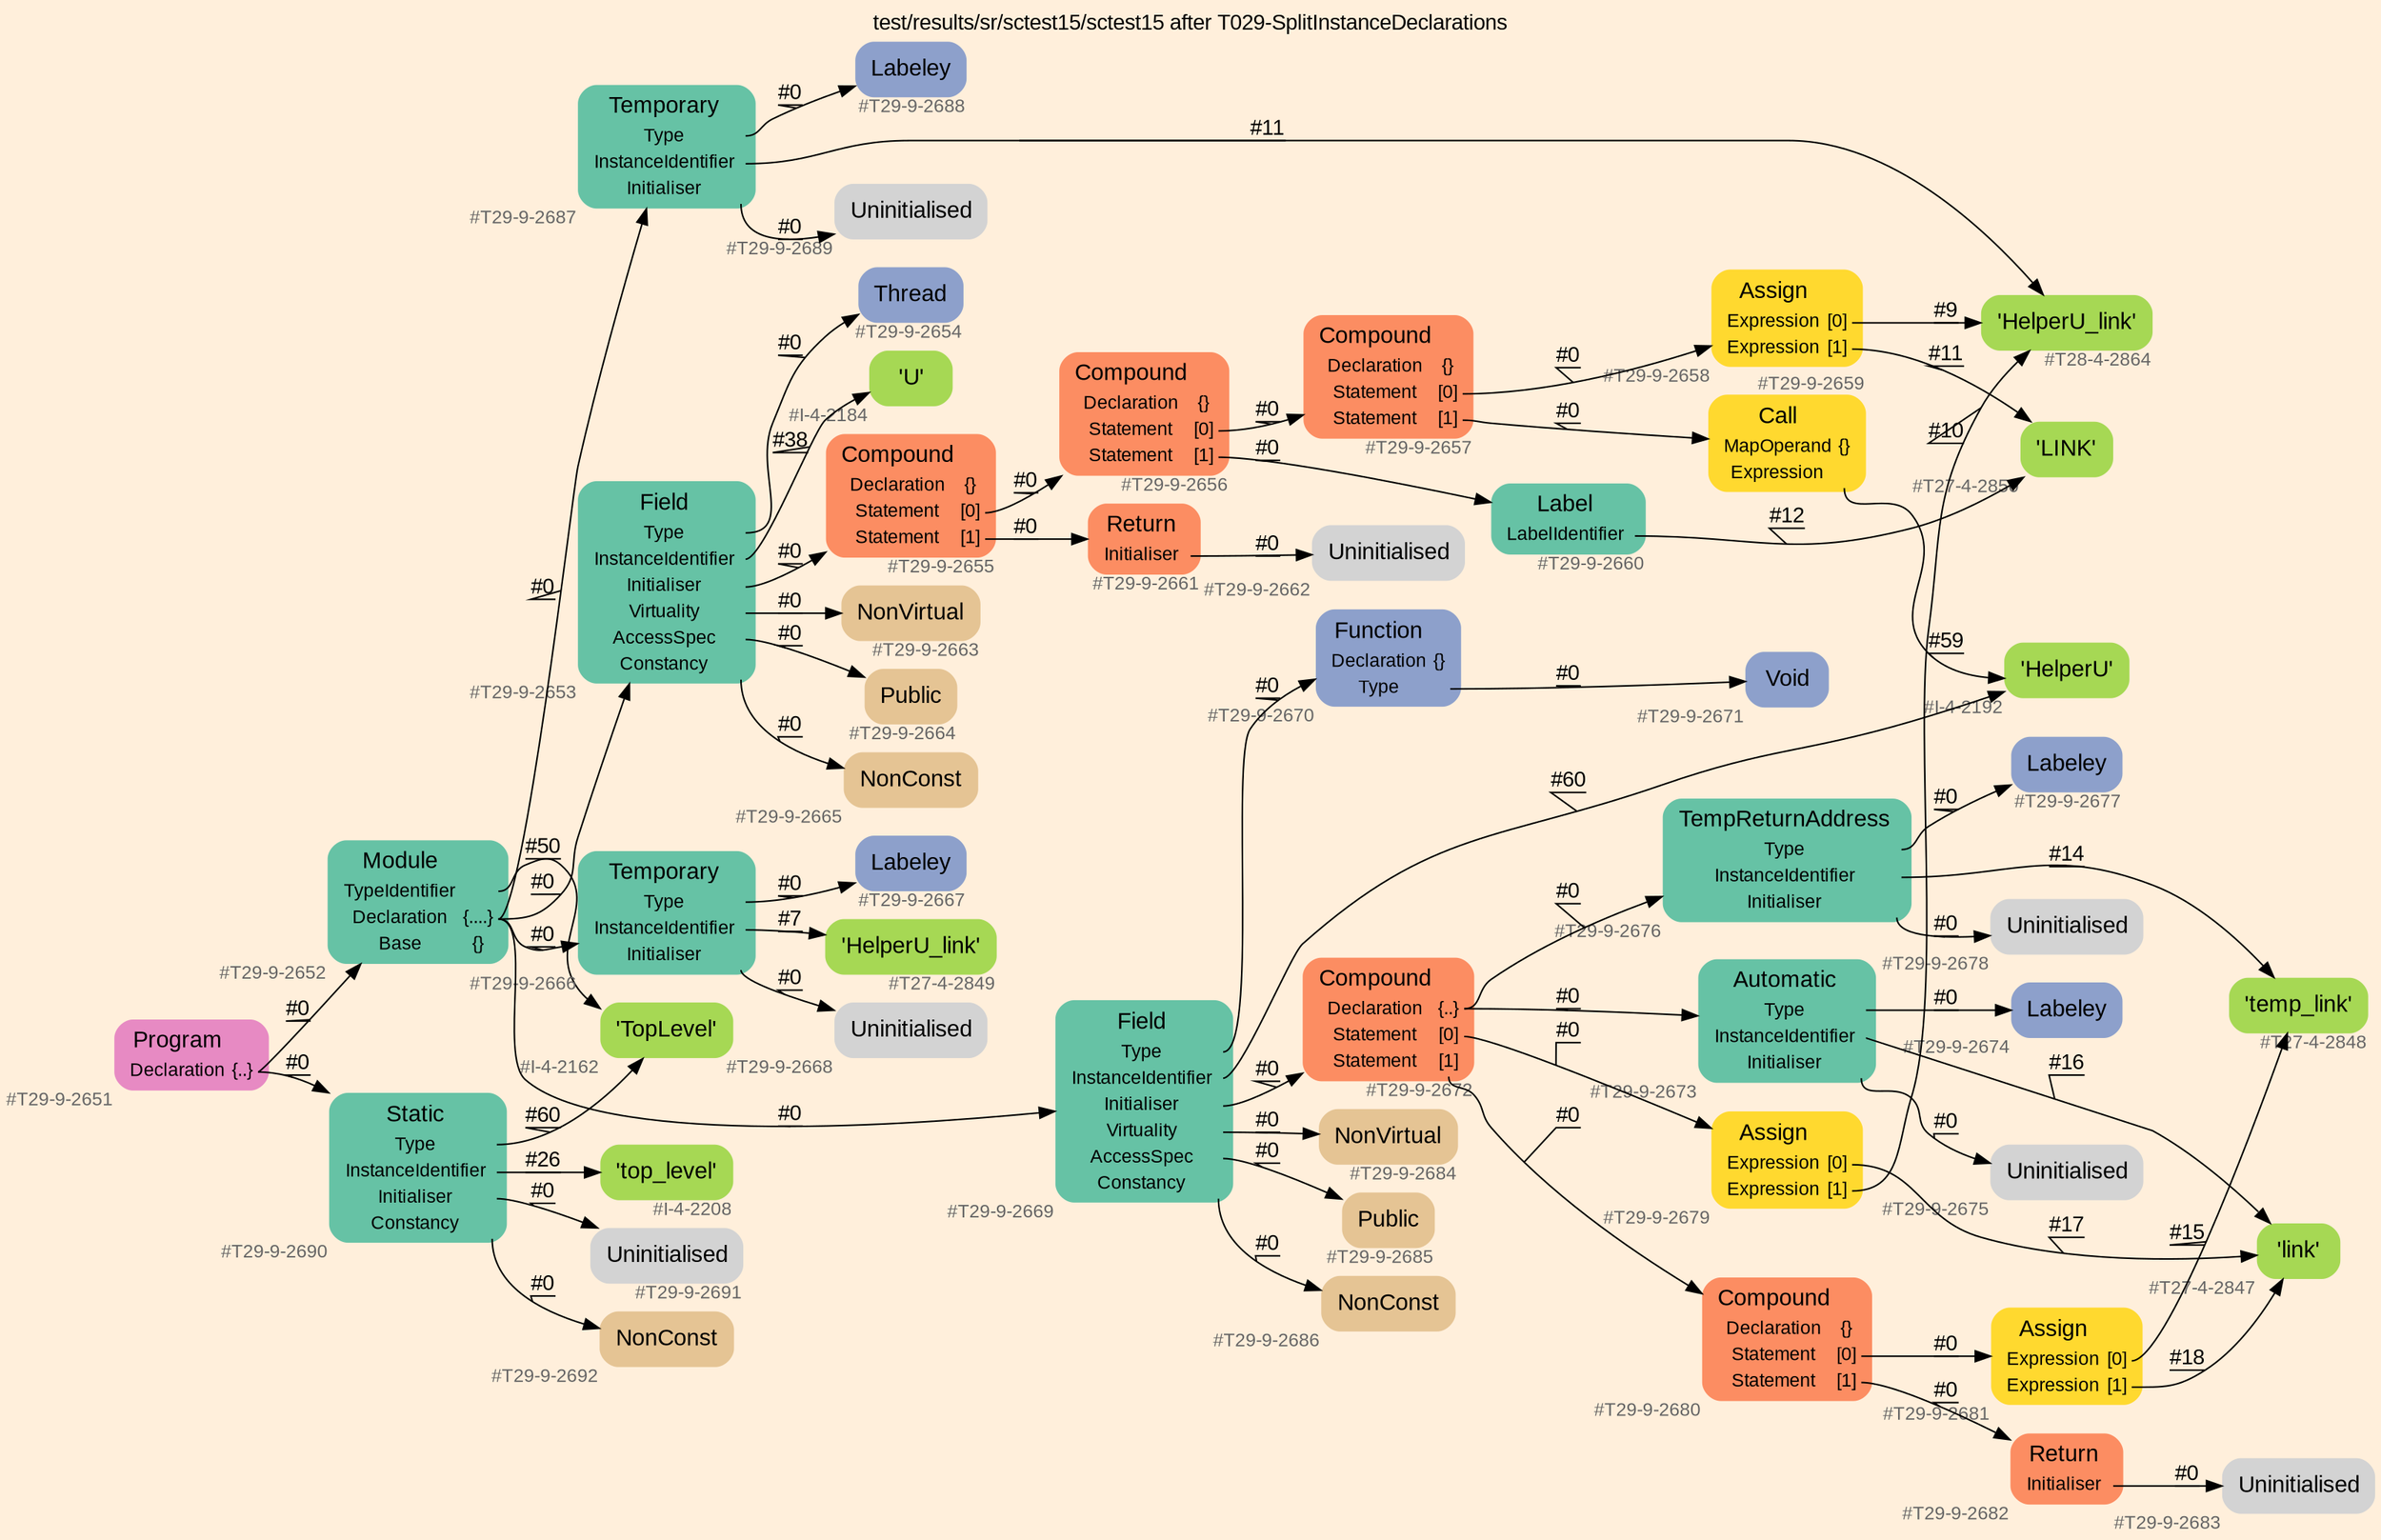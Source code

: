 digraph "test/results/sr/sctest15/sctest15 after T029-SplitInstanceDeclarations" {
label = "test/results/sr/sctest15/sctest15 after T029-SplitInstanceDeclarations"
labelloc = t
graph [
    rankdir = "LR"
    ranksep = 0.3
    bgcolor = antiquewhite1
    color = black
    fontcolor = black
    fontname = "Arial"
];
node [
    fontname = "Arial"
];
edge [
    fontname = "Arial"
];

// -------------------- node figure --------------------
// -------- block #T29-9-2651 ----------
"#T29-9-2651" [
    fillcolor = "/set28/4"
    xlabel = "#T29-9-2651"
    fontsize = "12"
    fontcolor = grey40
    shape = "plaintext"
    label = <<TABLE BORDER="0" CELLBORDER="0" CELLSPACING="0">
     <TR><TD><FONT COLOR="black" POINT-SIZE="15">Program</FONT></TD></TR>
     <TR><TD><FONT COLOR="black" POINT-SIZE="12">Declaration</FONT></TD><TD PORT="port0"><FONT COLOR="black" POINT-SIZE="12">{..}</FONT></TD></TR>
    </TABLE>>
    style = "rounded,filled"
];

// -------- block #T29-9-2652 ----------
"#T29-9-2652" [
    fillcolor = "/set28/1"
    xlabel = "#T29-9-2652"
    fontsize = "12"
    fontcolor = grey40
    shape = "plaintext"
    label = <<TABLE BORDER="0" CELLBORDER="0" CELLSPACING="0">
     <TR><TD><FONT COLOR="black" POINT-SIZE="15">Module</FONT></TD></TR>
     <TR><TD><FONT COLOR="black" POINT-SIZE="12">TypeIdentifier</FONT></TD><TD PORT="port0"></TD></TR>
     <TR><TD><FONT COLOR="black" POINT-SIZE="12">Declaration</FONT></TD><TD PORT="port1"><FONT COLOR="black" POINT-SIZE="12">{....}</FONT></TD></TR>
     <TR><TD><FONT COLOR="black" POINT-SIZE="12">Base</FONT></TD><TD PORT="port2"><FONT COLOR="black" POINT-SIZE="12">{}</FONT></TD></TR>
    </TABLE>>
    style = "rounded,filled"
];

// -------- block #I-4-2162 ----------
"#I-4-2162" [
    fillcolor = "/set28/5"
    xlabel = "#I-4-2162"
    fontsize = "12"
    fontcolor = grey40
    shape = "plaintext"
    label = <<TABLE BORDER="0" CELLBORDER="0" CELLSPACING="0">
     <TR><TD><FONT COLOR="black" POINT-SIZE="15">'TopLevel'</FONT></TD></TR>
    </TABLE>>
    style = "rounded,filled"
];

// -------- block #T29-9-2653 ----------
"#T29-9-2653" [
    fillcolor = "/set28/1"
    xlabel = "#T29-9-2653"
    fontsize = "12"
    fontcolor = grey40
    shape = "plaintext"
    label = <<TABLE BORDER="0" CELLBORDER="0" CELLSPACING="0">
     <TR><TD><FONT COLOR="black" POINT-SIZE="15">Field</FONT></TD></TR>
     <TR><TD><FONT COLOR="black" POINT-SIZE="12">Type</FONT></TD><TD PORT="port0"></TD></TR>
     <TR><TD><FONT COLOR="black" POINT-SIZE="12">InstanceIdentifier</FONT></TD><TD PORT="port1"></TD></TR>
     <TR><TD><FONT COLOR="black" POINT-SIZE="12">Initialiser</FONT></TD><TD PORT="port2"></TD></TR>
     <TR><TD><FONT COLOR="black" POINT-SIZE="12">Virtuality</FONT></TD><TD PORT="port3"></TD></TR>
     <TR><TD><FONT COLOR="black" POINT-SIZE="12">AccessSpec</FONT></TD><TD PORT="port4"></TD></TR>
     <TR><TD><FONT COLOR="black" POINT-SIZE="12">Constancy</FONT></TD><TD PORT="port5"></TD></TR>
    </TABLE>>
    style = "rounded,filled"
];

// -------- block #T29-9-2654 ----------
"#T29-9-2654" [
    fillcolor = "/set28/3"
    xlabel = "#T29-9-2654"
    fontsize = "12"
    fontcolor = grey40
    shape = "plaintext"
    label = <<TABLE BORDER="0" CELLBORDER="0" CELLSPACING="0">
     <TR><TD><FONT COLOR="black" POINT-SIZE="15">Thread</FONT></TD></TR>
    </TABLE>>
    style = "rounded,filled"
];

// -------- block #I-4-2184 ----------
"#I-4-2184" [
    fillcolor = "/set28/5"
    xlabel = "#I-4-2184"
    fontsize = "12"
    fontcolor = grey40
    shape = "plaintext"
    label = <<TABLE BORDER="0" CELLBORDER="0" CELLSPACING="0">
     <TR><TD><FONT COLOR="black" POINT-SIZE="15">'U'</FONT></TD></TR>
    </TABLE>>
    style = "rounded,filled"
];

// -------- block #T29-9-2655 ----------
"#T29-9-2655" [
    fillcolor = "/set28/2"
    xlabel = "#T29-9-2655"
    fontsize = "12"
    fontcolor = grey40
    shape = "plaintext"
    label = <<TABLE BORDER="0" CELLBORDER="0" CELLSPACING="0">
     <TR><TD><FONT COLOR="black" POINT-SIZE="15">Compound</FONT></TD></TR>
     <TR><TD><FONT COLOR="black" POINT-SIZE="12">Declaration</FONT></TD><TD PORT="port0"><FONT COLOR="black" POINT-SIZE="12">{}</FONT></TD></TR>
     <TR><TD><FONT COLOR="black" POINT-SIZE="12">Statement</FONT></TD><TD PORT="port1"><FONT COLOR="black" POINT-SIZE="12">[0]</FONT></TD></TR>
     <TR><TD><FONT COLOR="black" POINT-SIZE="12">Statement</FONT></TD><TD PORT="port2"><FONT COLOR="black" POINT-SIZE="12">[1]</FONT></TD></TR>
    </TABLE>>
    style = "rounded,filled"
];

// -------- block #T29-9-2656 ----------
"#T29-9-2656" [
    fillcolor = "/set28/2"
    xlabel = "#T29-9-2656"
    fontsize = "12"
    fontcolor = grey40
    shape = "plaintext"
    label = <<TABLE BORDER="0" CELLBORDER="0" CELLSPACING="0">
     <TR><TD><FONT COLOR="black" POINT-SIZE="15">Compound</FONT></TD></TR>
     <TR><TD><FONT COLOR="black" POINT-SIZE="12">Declaration</FONT></TD><TD PORT="port0"><FONT COLOR="black" POINT-SIZE="12">{}</FONT></TD></TR>
     <TR><TD><FONT COLOR="black" POINT-SIZE="12">Statement</FONT></TD><TD PORT="port1"><FONT COLOR="black" POINT-SIZE="12">[0]</FONT></TD></TR>
     <TR><TD><FONT COLOR="black" POINT-SIZE="12">Statement</FONT></TD><TD PORT="port2"><FONT COLOR="black" POINT-SIZE="12">[1]</FONT></TD></TR>
    </TABLE>>
    style = "rounded,filled"
];

// -------- block #T29-9-2657 ----------
"#T29-9-2657" [
    fillcolor = "/set28/2"
    xlabel = "#T29-9-2657"
    fontsize = "12"
    fontcolor = grey40
    shape = "plaintext"
    label = <<TABLE BORDER="0" CELLBORDER="0" CELLSPACING="0">
     <TR><TD><FONT COLOR="black" POINT-SIZE="15">Compound</FONT></TD></TR>
     <TR><TD><FONT COLOR="black" POINT-SIZE="12">Declaration</FONT></TD><TD PORT="port0"><FONT COLOR="black" POINT-SIZE="12">{}</FONT></TD></TR>
     <TR><TD><FONT COLOR="black" POINT-SIZE="12">Statement</FONT></TD><TD PORT="port1"><FONT COLOR="black" POINT-SIZE="12">[0]</FONT></TD></TR>
     <TR><TD><FONT COLOR="black" POINT-SIZE="12">Statement</FONT></TD><TD PORT="port2"><FONT COLOR="black" POINT-SIZE="12">[1]</FONT></TD></TR>
    </TABLE>>
    style = "rounded,filled"
];

// -------- block #T29-9-2658 ----------
"#T29-9-2658" [
    fillcolor = "/set28/6"
    xlabel = "#T29-9-2658"
    fontsize = "12"
    fontcolor = grey40
    shape = "plaintext"
    label = <<TABLE BORDER="0" CELLBORDER="0" CELLSPACING="0">
     <TR><TD><FONT COLOR="black" POINT-SIZE="15">Assign</FONT></TD></TR>
     <TR><TD><FONT COLOR="black" POINT-SIZE="12">Expression</FONT></TD><TD PORT="port0"><FONT COLOR="black" POINT-SIZE="12">[0]</FONT></TD></TR>
     <TR><TD><FONT COLOR="black" POINT-SIZE="12">Expression</FONT></TD><TD PORT="port1"><FONT COLOR="black" POINT-SIZE="12">[1]</FONT></TD></TR>
    </TABLE>>
    style = "rounded,filled"
];

// -------- block #T28-4-2864 ----------
"#T28-4-2864" [
    fillcolor = "/set28/5"
    xlabel = "#T28-4-2864"
    fontsize = "12"
    fontcolor = grey40
    shape = "plaintext"
    label = <<TABLE BORDER="0" CELLBORDER="0" CELLSPACING="0">
     <TR><TD><FONT COLOR="black" POINT-SIZE="15">'HelperU_link'</FONT></TD></TR>
    </TABLE>>
    style = "rounded,filled"
];

// -------- block #T27-4-2850 ----------
"#T27-4-2850" [
    fillcolor = "/set28/5"
    xlabel = "#T27-4-2850"
    fontsize = "12"
    fontcolor = grey40
    shape = "plaintext"
    label = <<TABLE BORDER="0" CELLBORDER="0" CELLSPACING="0">
     <TR><TD><FONT COLOR="black" POINT-SIZE="15">'LINK'</FONT></TD></TR>
    </TABLE>>
    style = "rounded,filled"
];

// -------- block #T29-9-2659 ----------
"#T29-9-2659" [
    fillcolor = "/set28/6"
    xlabel = "#T29-9-2659"
    fontsize = "12"
    fontcolor = grey40
    shape = "plaintext"
    label = <<TABLE BORDER="0" CELLBORDER="0" CELLSPACING="0">
     <TR><TD><FONT COLOR="black" POINT-SIZE="15">Call</FONT></TD></TR>
     <TR><TD><FONT COLOR="black" POINT-SIZE="12">MapOperand</FONT></TD><TD PORT="port0"><FONT COLOR="black" POINT-SIZE="12">{}</FONT></TD></TR>
     <TR><TD><FONT COLOR="black" POINT-SIZE="12">Expression</FONT></TD><TD PORT="port1"></TD></TR>
    </TABLE>>
    style = "rounded,filled"
];

// -------- block #I-4-2192 ----------
"#I-4-2192" [
    fillcolor = "/set28/5"
    xlabel = "#I-4-2192"
    fontsize = "12"
    fontcolor = grey40
    shape = "plaintext"
    label = <<TABLE BORDER="0" CELLBORDER="0" CELLSPACING="0">
     <TR><TD><FONT COLOR="black" POINT-SIZE="15">'HelperU'</FONT></TD></TR>
    </TABLE>>
    style = "rounded,filled"
];

// -------- block #T29-9-2660 ----------
"#T29-9-2660" [
    fillcolor = "/set28/1"
    xlabel = "#T29-9-2660"
    fontsize = "12"
    fontcolor = grey40
    shape = "plaintext"
    label = <<TABLE BORDER="0" CELLBORDER="0" CELLSPACING="0">
     <TR><TD><FONT COLOR="black" POINT-SIZE="15">Label</FONT></TD></TR>
     <TR><TD><FONT COLOR="black" POINT-SIZE="12">LabelIdentifier</FONT></TD><TD PORT="port0"></TD></TR>
    </TABLE>>
    style = "rounded,filled"
];

// -------- block #T29-9-2661 ----------
"#T29-9-2661" [
    fillcolor = "/set28/2"
    xlabel = "#T29-9-2661"
    fontsize = "12"
    fontcolor = grey40
    shape = "plaintext"
    label = <<TABLE BORDER="0" CELLBORDER="0" CELLSPACING="0">
     <TR><TD><FONT COLOR="black" POINT-SIZE="15">Return</FONT></TD></TR>
     <TR><TD><FONT COLOR="black" POINT-SIZE="12">Initialiser</FONT></TD><TD PORT="port0"></TD></TR>
    </TABLE>>
    style = "rounded,filled"
];

// -------- block #T29-9-2662 ----------
"#T29-9-2662" [
    xlabel = "#T29-9-2662"
    fontsize = "12"
    fontcolor = grey40
    shape = "plaintext"
    label = <<TABLE BORDER="0" CELLBORDER="0" CELLSPACING="0">
     <TR><TD><FONT COLOR="black" POINT-SIZE="15">Uninitialised</FONT></TD></TR>
    </TABLE>>
    style = "rounded,filled"
];

// -------- block #T29-9-2663 ----------
"#T29-9-2663" [
    fillcolor = "/set28/7"
    xlabel = "#T29-9-2663"
    fontsize = "12"
    fontcolor = grey40
    shape = "plaintext"
    label = <<TABLE BORDER="0" CELLBORDER="0" CELLSPACING="0">
     <TR><TD><FONT COLOR="black" POINT-SIZE="15">NonVirtual</FONT></TD></TR>
    </TABLE>>
    style = "rounded,filled"
];

// -------- block #T29-9-2664 ----------
"#T29-9-2664" [
    fillcolor = "/set28/7"
    xlabel = "#T29-9-2664"
    fontsize = "12"
    fontcolor = grey40
    shape = "plaintext"
    label = <<TABLE BORDER="0" CELLBORDER="0" CELLSPACING="0">
     <TR><TD><FONT COLOR="black" POINT-SIZE="15">Public</FONT></TD></TR>
    </TABLE>>
    style = "rounded,filled"
];

// -------- block #T29-9-2665 ----------
"#T29-9-2665" [
    fillcolor = "/set28/7"
    xlabel = "#T29-9-2665"
    fontsize = "12"
    fontcolor = grey40
    shape = "plaintext"
    label = <<TABLE BORDER="0" CELLBORDER="0" CELLSPACING="0">
     <TR><TD><FONT COLOR="black" POINT-SIZE="15">NonConst</FONT></TD></TR>
    </TABLE>>
    style = "rounded,filled"
];

// -------- block #T29-9-2666 ----------
"#T29-9-2666" [
    fillcolor = "/set28/1"
    xlabel = "#T29-9-2666"
    fontsize = "12"
    fontcolor = grey40
    shape = "plaintext"
    label = <<TABLE BORDER="0" CELLBORDER="0" CELLSPACING="0">
     <TR><TD><FONT COLOR="black" POINT-SIZE="15">Temporary</FONT></TD></TR>
     <TR><TD><FONT COLOR="black" POINT-SIZE="12">Type</FONT></TD><TD PORT="port0"></TD></TR>
     <TR><TD><FONT COLOR="black" POINT-SIZE="12">InstanceIdentifier</FONT></TD><TD PORT="port1"></TD></TR>
     <TR><TD><FONT COLOR="black" POINT-SIZE="12">Initialiser</FONT></TD><TD PORT="port2"></TD></TR>
    </TABLE>>
    style = "rounded,filled"
];

// -------- block #T29-9-2667 ----------
"#T29-9-2667" [
    fillcolor = "/set28/3"
    xlabel = "#T29-9-2667"
    fontsize = "12"
    fontcolor = grey40
    shape = "plaintext"
    label = <<TABLE BORDER="0" CELLBORDER="0" CELLSPACING="0">
     <TR><TD><FONT COLOR="black" POINT-SIZE="15">Labeley</FONT></TD></TR>
    </TABLE>>
    style = "rounded,filled"
];

// -------- block #T27-4-2849 ----------
"#T27-4-2849" [
    fillcolor = "/set28/5"
    xlabel = "#T27-4-2849"
    fontsize = "12"
    fontcolor = grey40
    shape = "plaintext"
    label = <<TABLE BORDER="0" CELLBORDER="0" CELLSPACING="0">
     <TR><TD><FONT COLOR="black" POINT-SIZE="15">'HelperU_link'</FONT></TD></TR>
    </TABLE>>
    style = "rounded,filled"
];

// -------- block #T29-9-2668 ----------
"#T29-9-2668" [
    xlabel = "#T29-9-2668"
    fontsize = "12"
    fontcolor = grey40
    shape = "plaintext"
    label = <<TABLE BORDER="0" CELLBORDER="0" CELLSPACING="0">
     <TR><TD><FONT COLOR="black" POINT-SIZE="15">Uninitialised</FONT></TD></TR>
    </TABLE>>
    style = "rounded,filled"
];

// -------- block #T29-9-2669 ----------
"#T29-9-2669" [
    fillcolor = "/set28/1"
    xlabel = "#T29-9-2669"
    fontsize = "12"
    fontcolor = grey40
    shape = "plaintext"
    label = <<TABLE BORDER="0" CELLBORDER="0" CELLSPACING="0">
     <TR><TD><FONT COLOR="black" POINT-SIZE="15">Field</FONT></TD></TR>
     <TR><TD><FONT COLOR="black" POINT-SIZE="12">Type</FONT></TD><TD PORT="port0"></TD></TR>
     <TR><TD><FONT COLOR="black" POINT-SIZE="12">InstanceIdentifier</FONT></TD><TD PORT="port1"></TD></TR>
     <TR><TD><FONT COLOR="black" POINT-SIZE="12">Initialiser</FONT></TD><TD PORT="port2"></TD></TR>
     <TR><TD><FONT COLOR="black" POINT-SIZE="12">Virtuality</FONT></TD><TD PORT="port3"></TD></TR>
     <TR><TD><FONT COLOR="black" POINT-SIZE="12">AccessSpec</FONT></TD><TD PORT="port4"></TD></TR>
     <TR><TD><FONT COLOR="black" POINT-SIZE="12">Constancy</FONT></TD><TD PORT="port5"></TD></TR>
    </TABLE>>
    style = "rounded,filled"
];

// -------- block #T29-9-2670 ----------
"#T29-9-2670" [
    fillcolor = "/set28/3"
    xlabel = "#T29-9-2670"
    fontsize = "12"
    fontcolor = grey40
    shape = "plaintext"
    label = <<TABLE BORDER="0" CELLBORDER="0" CELLSPACING="0">
     <TR><TD><FONT COLOR="black" POINT-SIZE="15">Function</FONT></TD></TR>
     <TR><TD><FONT COLOR="black" POINT-SIZE="12">Declaration</FONT></TD><TD PORT="port0"><FONT COLOR="black" POINT-SIZE="12">{}</FONT></TD></TR>
     <TR><TD><FONT COLOR="black" POINT-SIZE="12">Type</FONT></TD><TD PORT="port1"></TD></TR>
    </TABLE>>
    style = "rounded,filled"
];

// -------- block #T29-9-2671 ----------
"#T29-9-2671" [
    fillcolor = "/set28/3"
    xlabel = "#T29-9-2671"
    fontsize = "12"
    fontcolor = grey40
    shape = "plaintext"
    label = <<TABLE BORDER="0" CELLBORDER="0" CELLSPACING="0">
     <TR><TD><FONT COLOR="black" POINT-SIZE="15">Void</FONT></TD></TR>
    </TABLE>>
    style = "rounded,filled"
];

// -------- block #T29-9-2672 ----------
"#T29-9-2672" [
    fillcolor = "/set28/2"
    xlabel = "#T29-9-2672"
    fontsize = "12"
    fontcolor = grey40
    shape = "plaintext"
    label = <<TABLE BORDER="0" CELLBORDER="0" CELLSPACING="0">
     <TR><TD><FONT COLOR="black" POINT-SIZE="15">Compound</FONT></TD></TR>
     <TR><TD><FONT COLOR="black" POINT-SIZE="12">Declaration</FONT></TD><TD PORT="port0"><FONT COLOR="black" POINT-SIZE="12">{..}</FONT></TD></TR>
     <TR><TD><FONT COLOR="black" POINT-SIZE="12">Statement</FONT></TD><TD PORT="port1"><FONT COLOR="black" POINT-SIZE="12">[0]</FONT></TD></TR>
     <TR><TD><FONT COLOR="black" POINT-SIZE="12">Statement</FONT></TD><TD PORT="port2"><FONT COLOR="black" POINT-SIZE="12">[1]</FONT></TD></TR>
    </TABLE>>
    style = "rounded,filled"
];

// -------- block #T29-9-2673 ----------
"#T29-9-2673" [
    fillcolor = "/set28/1"
    xlabel = "#T29-9-2673"
    fontsize = "12"
    fontcolor = grey40
    shape = "plaintext"
    label = <<TABLE BORDER="0" CELLBORDER="0" CELLSPACING="0">
     <TR><TD><FONT COLOR="black" POINT-SIZE="15">Automatic</FONT></TD></TR>
     <TR><TD><FONT COLOR="black" POINT-SIZE="12">Type</FONT></TD><TD PORT="port0"></TD></TR>
     <TR><TD><FONT COLOR="black" POINT-SIZE="12">InstanceIdentifier</FONT></TD><TD PORT="port1"></TD></TR>
     <TR><TD><FONT COLOR="black" POINT-SIZE="12">Initialiser</FONT></TD><TD PORT="port2"></TD></TR>
    </TABLE>>
    style = "rounded,filled"
];

// -------- block #T29-9-2674 ----------
"#T29-9-2674" [
    fillcolor = "/set28/3"
    xlabel = "#T29-9-2674"
    fontsize = "12"
    fontcolor = grey40
    shape = "plaintext"
    label = <<TABLE BORDER="0" CELLBORDER="0" CELLSPACING="0">
     <TR><TD><FONT COLOR="black" POINT-SIZE="15">Labeley</FONT></TD></TR>
    </TABLE>>
    style = "rounded,filled"
];

// -------- block #T27-4-2847 ----------
"#T27-4-2847" [
    fillcolor = "/set28/5"
    xlabel = "#T27-4-2847"
    fontsize = "12"
    fontcolor = grey40
    shape = "plaintext"
    label = <<TABLE BORDER="0" CELLBORDER="0" CELLSPACING="0">
     <TR><TD><FONT COLOR="black" POINT-SIZE="15">'link'</FONT></TD></TR>
    </TABLE>>
    style = "rounded,filled"
];

// -------- block #T29-9-2675 ----------
"#T29-9-2675" [
    xlabel = "#T29-9-2675"
    fontsize = "12"
    fontcolor = grey40
    shape = "plaintext"
    label = <<TABLE BORDER="0" CELLBORDER="0" CELLSPACING="0">
     <TR><TD><FONT COLOR="black" POINT-SIZE="15">Uninitialised</FONT></TD></TR>
    </TABLE>>
    style = "rounded,filled"
];

// -------- block #T29-9-2676 ----------
"#T29-9-2676" [
    fillcolor = "/set28/1"
    xlabel = "#T29-9-2676"
    fontsize = "12"
    fontcolor = grey40
    shape = "plaintext"
    label = <<TABLE BORDER="0" CELLBORDER="0" CELLSPACING="0">
     <TR><TD><FONT COLOR="black" POINT-SIZE="15">TempReturnAddress</FONT></TD></TR>
     <TR><TD><FONT COLOR="black" POINT-SIZE="12">Type</FONT></TD><TD PORT="port0"></TD></TR>
     <TR><TD><FONT COLOR="black" POINT-SIZE="12">InstanceIdentifier</FONT></TD><TD PORT="port1"></TD></TR>
     <TR><TD><FONT COLOR="black" POINT-SIZE="12">Initialiser</FONT></TD><TD PORT="port2"></TD></TR>
    </TABLE>>
    style = "rounded,filled"
];

// -------- block #T29-9-2677 ----------
"#T29-9-2677" [
    fillcolor = "/set28/3"
    xlabel = "#T29-9-2677"
    fontsize = "12"
    fontcolor = grey40
    shape = "plaintext"
    label = <<TABLE BORDER="0" CELLBORDER="0" CELLSPACING="0">
     <TR><TD><FONT COLOR="black" POINT-SIZE="15">Labeley</FONT></TD></TR>
    </TABLE>>
    style = "rounded,filled"
];

// -------- block #T27-4-2848 ----------
"#T27-4-2848" [
    fillcolor = "/set28/5"
    xlabel = "#T27-4-2848"
    fontsize = "12"
    fontcolor = grey40
    shape = "plaintext"
    label = <<TABLE BORDER="0" CELLBORDER="0" CELLSPACING="0">
     <TR><TD><FONT COLOR="black" POINT-SIZE="15">'temp_link'</FONT></TD></TR>
    </TABLE>>
    style = "rounded,filled"
];

// -------- block #T29-9-2678 ----------
"#T29-9-2678" [
    xlabel = "#T29-9-2678"
    fontsize = "12"
    fontcolor = grey40
    shape = "plaintext"
    label = <<TABLE BORDER="0" CELLBORDER="0" CELLSPACING="0">
     <TR><TD><FONT COLOR="black" POINT-SIZE="15">Uninitialised</FONT></TD></TR>
    </TABLE>>
    style = "rounded,filled"
];

// -------- block #T29-9-2679 ----------
"#T29-9-2679" [
    fillcolor = "/set28/6"
    xlabel = "#T29-9-2679"
    fontsize = "12"
    fontcolor = grey40
    shape = "plaintext"
    label = <<TABLE BORDER="0" CELLBORDER="0" CELLSPACING="0">
     <TR><TD><FONT COLOR="black" POINT-SIZE="15">Assign</FONT></TD></TR>
     <TR><TD><FONT COLOR="black" POINT-SIZE="12">Expression</FONT></TD><TD PORT="port0"><FONT COLOR="black" POINT-SIZE="12">[0]</FONT></TD></TR>
     <TR><TD><FONT COLOR="black" POINT-SIZE="12">Expression</FONT></TD><TD PORT="port1"><FONT COLOR="black" POINT-SIZE="12">[1]</FONT></TD></TR>
    </TABLE>>
    style = "rounded,filled"
];

// -------- block #T29-9-2680 ----------
"#T29-9-2680" [
    fillcolor = "/set28/2"
    xlabel = "#T29-9-2680"
    fontsize = "12"
    fontcolor = grey40
    shape = "plaintext"
    label = <<TABLE BORDER="0" CELLBORDER="0" CELLSPACING="0">
     <TR><TD><FONT COLOR="black" POINT-SIZE="15">Compound</FONT></TD></TR>
     <TR><TD><FONT COLOR="black" POINT-SIZE="12">Declaration</FONT></TD><TD PORT="port0"><FONT COLOR="black" POINT-SIZE="12">{}</FONT></TD></TR>
     <TR><TD><FONT COLOR="black" POINT-SIZE="12">Statement</FONT></TD><TD PORT="port1"><FONT COLOR="black" POINT-SIZE="12">[0]</FONT></TD></TR>
     <TR><TD><FONT COLOR="black" POINT-SIZE="12">Statement</FONT></TD><TD PORT="port2"><FONT COLOR="black" POINT-SIZE="12">[1]</FONT></TD></TR>
    </TABLE>>
    style = "rounded,filled"
];

// -------- block #T29-9-2681 ----------
"#T29-9-2681" [
    fillcolor = "/set28/6"
    xlabel = "#T29-9-2681"
    fontsize = "12"
    fontcolor = grey40
    shape = "plaintext"
    label = <<TABLE BORDER="0" CELLBORDER="0" CELLSPACING="0">
     <TR><TD><FONT COLOR="black" POINT-SIZE="15">Assign</FONT></TD></TR>
     <TR><TD><FONT COLOR="black" POINT-SIZE="12">Expression</FONT></TD><TD PORT="port0"><FONT COLOR="black" POINT-SIZE="12">[0]</FONT></TD></TR>
     <TR><TD><FONT COLOR="black" POINT-SIZE="12">Expression</FONT></TD><TD PORT="port1"><FONT COLOR="black" POINT-SIZE="12">[1]</FONT></TD></TR>
    </TABLE>>
    style = "rounded,filled"
];

// -------- block #T29-9-2682 ----------
"#T29-9-2682" [
    fillcolor = "/set28/2"
    xlabel = "#T29-9-2682"
    fontsize = "12"
    fontcolor = grey40
    shape = "plaintext"
    label = <<TABLE BORDER="0" CELLBORDER="0" CELLSPACING="0">
     <TR><TD><FONT COLOR="black" POINT-SIZE="15">Return</FONT></TD></TR>
     <TR><TD><FONT COLOR="black" POINT-SIZE="12">Initialiser</FONT></TD><TD PORT="port0"></TD></TR>
    </TABLE>>
    style = "rounded,filled"
];

// -------- block #T29-9-2683 ----------
"#T29-9-2683" [
    xlabel = "#T29-9-2683"
    fontsize = "12"
    fontcolor = grey40
    shape = "plaintext"
    label = <<TABLE BORDER="0" CELLBORDER="0" CELLSPACING="0">
     <TR><TD><FONT COLOR="black" POINT-SIZE="15">Uninitialised</FONT></TD></TR>
    </TABLE>>
    style = "rounded,filled"
];

// -------- block #T29-9-2684 ----------
"#T29-9-2684" [
    fillcolor = "/set28/7"
    xlabel = "#T29-9-2684"
    fontsize = "12"
    fontcolor = grey40
    shape = "plaintext"
    label = <<TABLE BORDER="0" CELLBORDER="0" CELLSPACING="0">
     <TR><TD><FONT COLOR="black" POINT-SIZE="15">NonVirtual</FONT></TD></TR>
    </TABLE>>
    style = "rounded,filled"
];

// -------- block #T29-9-2685 ----------
"#T29-9-2685" [
    fillcolor = "/set28/7"
    xlabel = "#T29-9-2685"
    fontsize = "12"
    fontcolor = grey40
    shape = "plaintext"
    label = <<TABLE BORDER="0" CELLBORDER="0" CELLSPACING="0">
     <TR><TD><FONT COLOR="black" POINT-SIZE="15">Public</FONT></TD></TR>
    </TABLE>>
    style = "rounded,filled"
];

// -------- block #T29-9-2686 ----------
"#T29-9-2686" [
    fillcolor = "/set28/7"
    xlabel = "#T29-9-2686"
    fontsize = "12"
    fontcolor = grey40
    shape = "plaintext"
    label = <<TABLE BORDER="0" CELLBORDER="0" CELLSPACING="0">
     <TR><TD><FONT COLOR="black" POINT-SIZE="15">NonConst</FONT></TD></TR>
    </TABLE>>
    style = "rounded,filled"
];

// -------- block #T29-9-2687 ----------
"#T29-9-2687" [
    fillcolor = "/set28/1"
    xlabel = "#T29-9-2687"
    fontsize = "12"
    fontcolor = grey40
    shape = "plaintext"
    label = <<TABLE BORDER="0" CELLBORDER="0" CELLSPACING="0">
     <TR><TD><FONT COLOR="black" POINT-SIZE="15">Temporary</FONT></TD></TR>
     <TR><TD><FONT COLOR="black" POINT-SIZE="12">Type</FONT></TD><TD PORT="port0"></TD></TR>
     <TR><TD><FONT COLOR="black" POINT-SIZE="12">InstanceIdentifier</FONT></TD><TD PORT="port1"></TD></TR>
     <TR><TD><FONT COLOR="black" POINT-SIZE="12">Initialiser</FONT></TD><TD PORT="port2"></TD></TR>
    </TABLE>>
    style = "rounded,filled"
];

// -------- block #T29-9-2688 ----------
"#T29-9-2688" [
    fillcolor = "/set28/3"
    xlabel = "#T29-9-2688"
    fontsize = "12"
    fontcolor = grey40
    shape = "plaintext"
    label = <<TABLE BORDER="0" CELLBORDER="0" CELLSPACING="0">
     <TR><TD><FONT COLOR="black" POINT-SIZE="15">Labeley</FONT></TD></TR>
    </TABLE>>
    style = "rounded,filled"
];

// -------- block #T29-9-2689 ----------
"#T29-9-2689" [
    xlabel = "#T29-9-2689"
    fontsize = "12"
    fontcolor = grey40
    shape = "plaintext"
    label = <<TABLE BORDER="0" CELLBORDER="0" CELLSPACING="0">
     <TR><TD><FONT COLOR="black" POINT-SIZE="15">Uninitialised</FONT></TD></TR>
    </TABLE>>
    style = "rounded,filled"
];

// -------- block #T29-9-2690 ----------
"#T29-9-2690" [
    fillcolor = "/set28/1"
    xlabel = "#T29-9-2690"
    fontsize = "12"
    fontcolor = grey40
    shape = "plaintext"
    label = <<TABLE BORDER="0" CELLBORDER="0" CELLSPACING="0">
     <TR><TD><FONT COLOR="black" POINT-SIZE="15">Static</FONT></TD></TR>
     <TR><TD><FONT COLOR="black" POINT-SIZE="12">Type</FONT></TD><TD PORT="port0"></TD></TR>
     <TR><TD><FONT COLOR="black" POINT-SIZE="12">InstanceIdentifier</FONT></TD><TD PORT="port1"></TD></TR>
     <TR><TD><FONT COLOR="black" POINT-SIZE="12">Initialiser</FONT></TD><TD PORT="port2"></TD></TR>
     <TR><TD><FONT COLOR="black" POINT-SIZE="12">Constancy</FONT></TD><TD PORT="port3"></TD></TR>
    </TABLE>>
    style = "rounded,filled"
];

// -------- block #I-4-2208 ----------
"#I-4-2208" [
    fillcolor = "/set28/5"
    xlabel = "#I-4-2208"
    fontsize = "12"
    fontcolor = grey40
    shape = "plaintext"
    label = <<TABLE BORDER="0" CELLBORDER="0" CELLSPACING="0">
     <TR><TD><FONT COLOR="black" POINT-SIZE="15">'top_level'</FONT></TD></TR>
    </TABLE>>
    style = "rounded,filled"
];

// -------- block #T29-9-2691 ----------
"#T29-9-2691" [
    xlabel = "#T29-9-2691"
    fontsize = "12"
    fontcolor = grey40
    shape = "plaintext"
    label = <<TABLE BORDER="0" CELLBORDER="0" CELLSPACING="0">
     <TR><TD><FONT COLOR="black" POINT-SIZE="15">Uninitialised</FONT></TD></TR>
    </TABLE>>
    style = "rounded,filled"
];

// -------- block #T29-9-2692 ----------
"#T29-9-2692" [
    fillcolor = "/set28/7"
    xlabel = "#T29-9-2692"
    fontsize = "12"
    fontcolor = grey40
    shape = "plaintext"
    label = <<TABLE BORDER="0" CELLBORDER="0" CELLSPACING="0">
     <TR><TD><FONT COLOR="black" POINT-SIZE="15">NonConst</FONT></TD></TR>
    </TABLE>>
    style = "rounded,filled"
];

"#T29-9-2651":port0 -> "#T29-9-2652" [
    label = "#0"
    decorate = true
    color = black
    fontcolor = black
];

"#T29-9-2651":port0 -> "#T29-9-2690" [
    label = "#0"
    decorate = true
    color = black
    fontcolor = black
];

"#T29-9-2652":port0 -> "#I-4-2162" [
    label = "#50"
    decorate = true
    color = black
    fontcolor = black
];

"#T29-9-2652":port1 -> "#T29-9-2653" [
    label = "#0"
    decorate = true
    color = black
    fontcolor = black
];

"#T29-9-2652":port1 -> "#T29-9-2666" [
    label = "#0"
    decorate = true
    color = black
    fontcolor = black
];

"#T29-9-2652":port1 -> "#T29-9-2669" [
    label = "#0"
    decorate = true
    color = black
    fontcolor = black
];

"#T29-9-2652":port1 -> "#T29-9-2687" [
    label = "#0"
    decorate = true
    color = black
    fontcolor = black
];

"#T29-9-2653":port0 -> "#T29-9-2654" [
    label = "#0"
    decorate = true
    color = black
    fontcolor = black
];

"#T29-9-2653":port1 -> "#I-4-2184" [
    label = "#38"
    decorate = true
    color = black
    fontcolor = black
];

"#T29-9-2653":port2 -> "#T29-9-2655" [
    label = "#0"
    decorate = true
    color = black
    fontcolor = black
];

"#T29-9-2653":port3 -> "#T29-9-2663" [
    label = "#0"
    decorate = true
    color = black
    fontcolor = black
];

"#T29-9-2653":port4 -> "#T29-9-2664" [
    label = "#0"
    decorate = true
    color = black
    fontcolor = black
];

"#T29-9-2653":port5 -> "#T29-9-2665" [
    label = "#0"
    decorate = true
    color = black
    fontcolor = black
];

"#T29-9-2655":port1 -> "#T29-9-2656" [
    label = "#0"
    decorate = true
    color = black
    fontcolor = black
];

"#T29-9-2655":port2 -> "#T29-9-2661" [
    label = "#0"
    decorate = true
    color = black
    fontcolor = black
];

"#T29-9-2656":port1 -> "#T29-9-2657" [
    label = "#0"
    decorate = true
    color = black
    fontcolor = black
];

"#T29-9-2656":port2 -> "#T29-9-2660" [
    label = "#0"
    decorate = true
    color = black
    fontcolor = black
];

"#T29-9-2657":port1 -> "#T29-9-2658" [
    label = "#0"
    decorate = true
    color = black
    fontcolor = black
];

"#T29-9-2657":port2 -> "#T29-9-2659" [
    label = "#0"
    decorate = true
    color = black
    fontcolor = black
];

"#T29-9-2658":port0 -> "#T28-4-2864" [
    label = "#9"
    decorate = true
    color = black
    fontcolor = black
];

"#T29-9-2658":port1 -> "#T27-4-2850" [
    label = "#11"
    decorate = true
    color = black
    fontcolor = black
];

"#T29-9-2659":port1 -> "#I-4-2192" [
    label = "#59"
    decorate = true
    color = black
    fontcolor = black
];

"#T29-9-2660":port0 -> "#T27-4-2850" [
    label = "#12"
    decorate = true
    color = black
    fontcolor = black
];

"#T29-9-2661":port0 -> "#T29-9-2662" [
    label = "#0"
    decorate = true
    color = black
    fontcolor = black
];

"#T29-9-2666":port0 -> "#T29-9-2667" [
    label = "#0"
    decorate = true
    color = black
    fontcolor = black
];

"#T29-9-2666":port1 -> "#T27-4-2849" [
    label = "#7"
    decorate = true
    color = black
    fontcolor = black
];

"#T29-9-2666":port2 -> "#T29-9-2668" [
    label = "#0"
    decorate = true
    color = black
    fontcolor = black
];

"#T29-9-2669":port0 -> "#T29-9-2670" [
    label = "#0"
    decorate = true
    color = black
    fontcolor = black
];

"#T29-9-2669":port1 -> "#I-4-2192" [
    label = "#60"
    decorate = true
    color = black
    fontcolor = black
];

"#T29-9-2669":port2 -> "#T29-9-2672" [
    label = "#0"
    decorate = true
    color = black
    fontcolor = black
];

"#T29-9-2669":port3 -> "#T29-9-2684" [
    label = "#0"
    decorate = true
    color = black
    fontcolor = black
];

"#T29-9-2669":port4 -> "#T29-9-2685" [
    label = "#0"
    decorate = true
    color = black
    fontcolor = black
];

"#T29-9-2669":port5 -> "#T29-9-2686" [
    label = "#0"
    decorate = true
    color = black
    fontcolor = black
];

"#T29-9-2670":port1 -> "#T29-9-2671" [
    label = "#0"
    decorate = true
    color = black
    fontcolor = black
];

"#T29-9-2672":port0 -> "#T29-9-2673" [
    label = "#0"
    decorate = true
    color = black
    fontcolor = black
];

"#T29-9-2672":port0 -> "#T29-9-2676" [
    label = "#0"
    decorate = true
    color = black
    fontcolor = black
];

"#T29-9-2672":port1 -> "#T29-9-2679" [
    label = "#0"
    decorate = true
    color = black
    fontcolor = black
];

"#T29-9-2672":port2 -> "#T29-9-2680" [
    label = "#0"
    decorate = true
    color = black
    fontcolor = black
];

"#T29-9-2673":port0 -> "#T29-9-2674" [
    label = "#0"
    decorate = true
    color = black
    fontcolor = black
];

"#T29-9-2673":port1 -> "#T27-4-2847" [
    label = "#16"
    decorate = true
    color = black
    fontcolor = black
];

"#T29-9-2673":port2 -> "#T29-9-2675" [
    label = "#0"
    decorate = true
    color = black
    fontcolor = black
];

"#T29-9-2676":port0 -> "#T29-9-2677" [
    label = "#0"
    decorate = true
    color = black
    fontcolor = black
];

"#T29-9-2676":port1 -> "#T27-4-2848" [
    label = "#14"
    decorate = true
    color = black
    fontcolor = black
];

"#T29-9-2676":port2 -> "#T29-9-2678" [
    label = "#0"
    decorate = true
    color = black
    fontcolor = black
];

"#T29-9-2679":port0 -> "#T27-4-2847" [
    label = "#17"
    decorate = true
    color = black
    fontcolor = black
];

"#T29-9-2679":port1 -> "#T28-4-2864" [
    label = "#10"
    decorate = true
    color = black
    fontcolor = black
];

"#T29-9-2680":port1 -> "#T29-9-2681" [
    label = "#0"
    decorate = true
    color = black
    fontcolor = black
];

"#T29-9-2680":port2 -> "#T29-9-2682" [
    label = "#0"
    decorate = true
    color = black
    fontcolor = black
];

"#T29-9-2681":port0 -> "#T27-4-2848" [
    label = "#15"
    decorate = true
    color = black
    fontcolor = black
];

"#T29-9-2681":port1 -> "#T27-4-2847" [
    label = "#18"
    decorate = true
    color = black
    fontcolor = black
];

"#T29-9-2682":port0 -> "#T29-9-2683" [
    label = "#0"
    decorate = true
    color = black
    fontcolor = black
];

"#T29-9-2687":port0 -> "#T29-9-2688" [
    label = "#0"
    decorate = true
    color = black
    fontcolor = black
];

"#T29-9-2687":port1 -> "#T28-4-2864" [
    label = "#11"
    decorate = true
    color = black
    fontcolor = black
];

"#T29-9-2687":port2 -> "#T29-9-2689" [
    label = "#0"
    decorate = true
    color = black
    fontcolor = black
];

"#T29-9-2690":port0 -> "#I-4-2162" [
    label = "#60"
    decorate = true
    color = black
    fontcolor = black
];

"#T29-9-2690":port1 -> "#I-4-2208" [
    label = "#26"
    decorate = true
    color = black
    fontcolor = black
];

"#T29-9-2690":port2 -> "#T29-9-2691" [
    label = "#0"
    decorate = true
    color = black
    fontcolor = black
];

"#T29-9-2690":port3 -> "#T29-9-2692" [
    label = "#0"
    decorate = true
    color = black
    fontcolor = black
];


}
